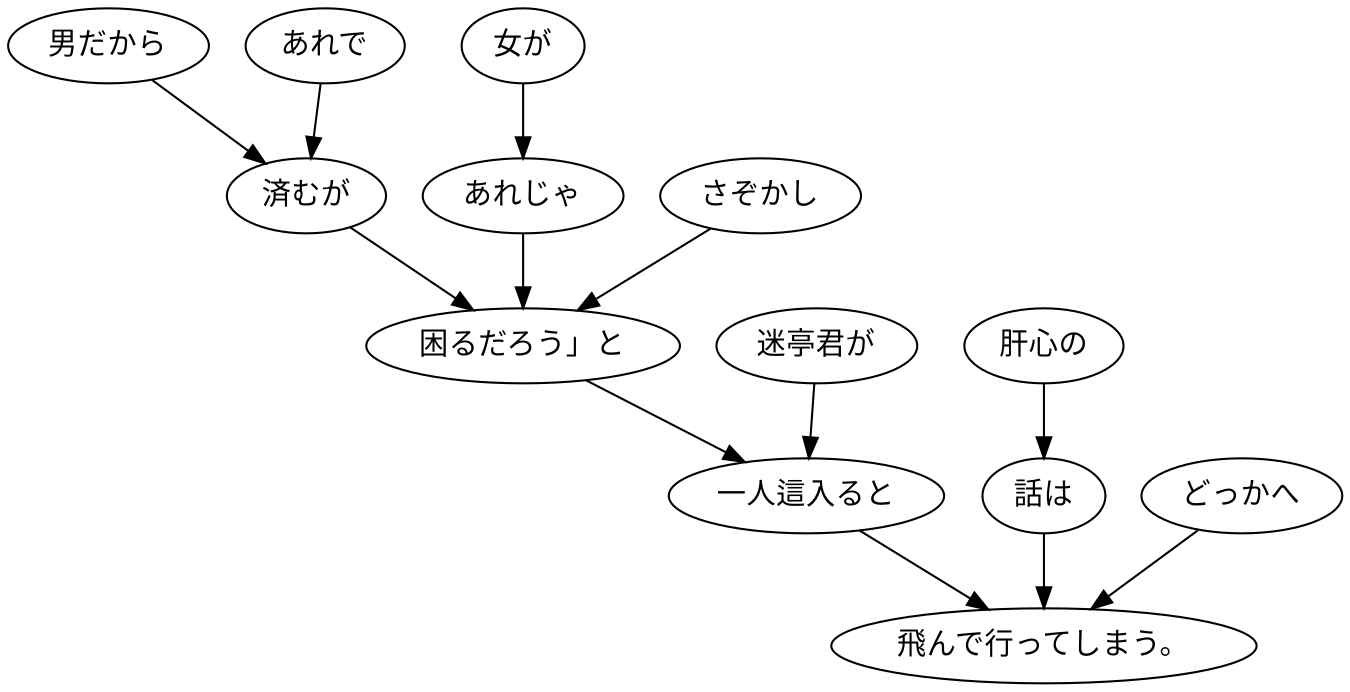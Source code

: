 digraph graph7843 {
	node0 [label="男だから"];
	node1 [label="あれで"];
	node2 [label="済むが"];
	node3 [label="女が"];
	node4 [label="あれじゃ"];
	node5 [label="さぞかし"];
	node6 [label="困るだろう」と"];
	node7 [label="迷亭君が"];
	node8 [label="一人這入ると"];
	node9 [label="肝心の"];
	node10 [label="話は"];
	node11 [label="どっかへ"];
	node12 [label="飛んで行ってしまう。"];
	node0 -> node2;
	node1 -> node2;
	node2 -> node6;
	node3 -> node4;
	node4 -> node6;
	node5 -> node6;
	node6 -> node8;
	node7 -> node8;
	node8 -> node12;
	node9 -> node10;
	node10 -> node12;
	node11 -> node12;
}
